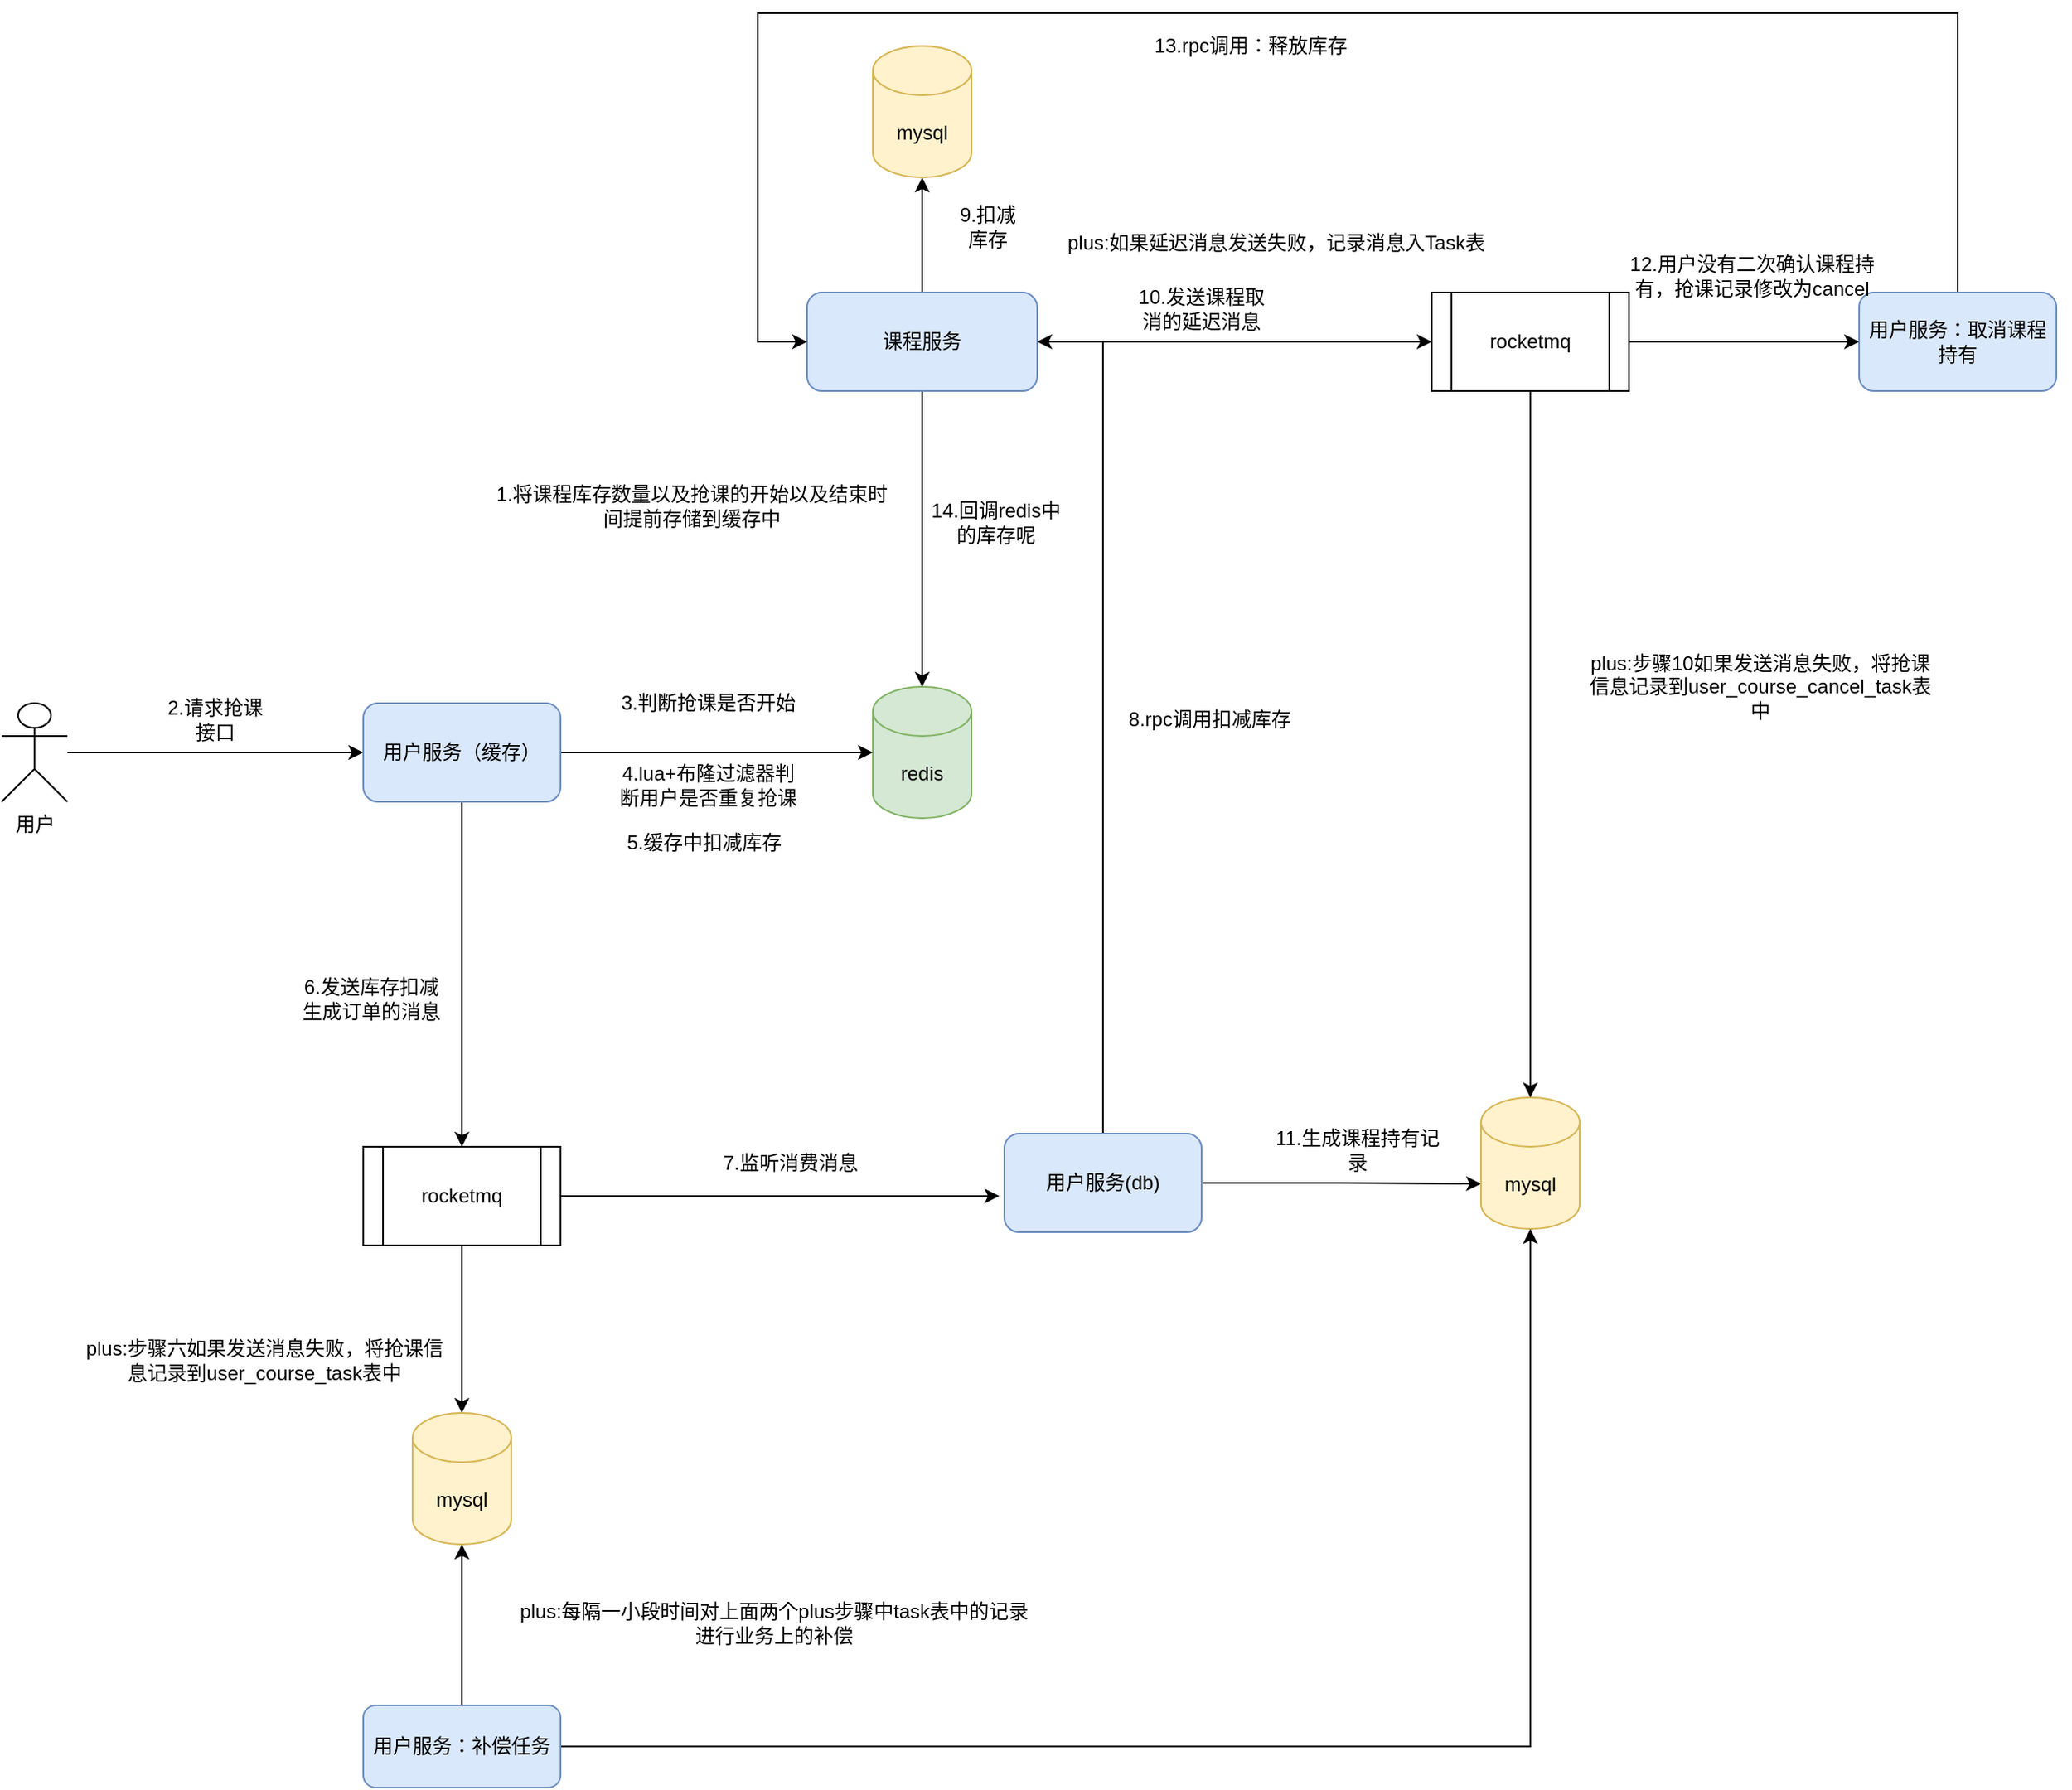 <mxfile version="14.6.13" type="github">
  <diagram id="kXIEVZA1hbExhX5Ozc5R" name="Page-1">
    <mxGraphModel dx="1422" dy="794" grid="1" gridSize="10" guides="1" tooltips="1" connect="1" arrows="1" fold="1" page="1" pageScale="1" pageWidth="1169" pageHeight="1654" math="0" shadow="0">
      <root>
        <mxCell id="0" />
        <mxCell id="1" parent="0" />
        <mxCell id="2bao1KNZBaHZsBBibMB4-11" style="edgeStyle=orthogonalEdgeStyle;rounded=0;orthogonalLoop=1;jettySize=auto;html=1;" parent="1" source="Q6ypxZt8FOQjwD9Kqvpz-1" target="2bao1KNZBaHZsBBibMB4-10" edge="1">
          <mxGeometry relative="1" as="geometry" />
        </mxCell>
        <mxCell id="Q6ypxZt8FOQjwD9Kqvpz-1" value="用户" style="shape=umlActor;verticalLabelPosition=bottom;verticalAlign=top;html=1;outlineConnect=0;" parent="1" vertex="1">
          <mxGeometry x="150" y="570" width="40" height="60" as="geometry" />
        </mxCell>
        <mxCell id="Q6ypxZt8FOQjwD9Kqvpz-2" value="redis" style="shape=cylinder3;whiteSpace=wrap;html=1;boundedLbl=1;backgroundOutline=1;size=15;fillColor=#d5e8d4;strokeColor=#82b366;" parent="1" vertex="1">
          <mxGeometry x="680" y="560" width="60" height="80" as="geometry" />
        </mxCell>
        <mxCell id="2bao1KNZBaHZsBBibMB4-15" style="edgeStyle=orthogonalEdgeStyle;rounded=0;orthogonalLoop=1;jettySize=auto;html=1;entryX=0.5;entryY=0;entryDx=0;entryDy=0;entryPerimeter=0;" parent="1" source="2bao1KNZBaHZsBBibMB4-2" target="Q6ypxZt8FOQjwD9Kqvpz-2" edge="1">
          <mxGeometry relative="1" as="geometry" />
        </mxCell>
        <mxCell id="2bao1KNZBaHZsBBibMB4-35" style="edgeStyle=orthogonalEdgeStyle;rounded=0;orthogonalLoop=1;jettySize=auto;html=1;" parent="1" source="2bao1KNZBaHZsBBibMB4-2" target="2bao1KNZBaHZsBBibMB4-34" edge="1">
          <mxGeometry relative="1" as="geometry" />
        </mxCell>
        <mxCell id="ttUImaUG-qOcMs-I1aNu-3" style="edgeStyle=orthogonalEdgeStyle;rounded=0;orthogonalLoop=1;jettySize=auto;html=1;entryX=0;entryY=0.5;entryDx=0;entryDy=0;" parent="1" source="2bao1KNZBaHZsBBibMB4-2" target="ttUImaUG-qOcMs-I1aNu-2" edge="1">
          <mxGeometry relative="1" as="geometry" />
        </mxCell>
        <mxCell id="2bao1KNZBaHZsBBibMB4-2" value="课程服务" style="rounded=1;whiteSpace=wrap;html=1;fillColor=#dae8fc;strokeColor=#6c8ebf;" parent="1" vertex="1">
          <mxGeometry x="640" y="320" width="140" height="60" as="geometry" />
        </mxCell>
        <mxCell id="2bao1KNZBaHZsBBibMB4-9" value="1.将课程库存数量以及抢课的开始以及结束时间提前存储到缓存中" style="text;html=1;strokeColor=none;fillColor=none;align=center;verticalAlign=middle;whiteSpace=wrap;rounded=0;" parent="1" vertex="1">
          <mxGeometry x="450" y="420" width="240" height="60" as="geometry" />
        </mxCell>
        <mxCell id="2bao1KNZBaHZsBBibMB4-13" style="edgeStyle=orthogonalEdgeStyle;rounded=0;orthogonalLoop=1;jettySize=auto;html=1;" parent="1" source="2bao1KNZBaHZsBBibMB4-10" target="Q6ypxZt8FOQjwD9Kqvpz-2" edge="1">
          <mxGeometry relative="1" as="geometry" />
        </mxCell>
        <mxCell id="2bao1KNZBaHZsBBibMB4-20" style="edgeStyle=orthogonalEdgeStyle;rounded=0;orthogonalLoop=1;jettySize=auto;html=1;entryX=0.5;entryY=0;entryDx=0;entryDy=0;" parent="1" source="2bao1KNZBaHZsBBibMB4-10" target="2bao1KNZBaHZsBBibMB4-19" edge="1">
          <mxGeometry relative="1" as="geometry" />
        </mxCell>
        <mxCell id="2bao1KNZBaHZsBBibMB4-10" value="用户服务（缓存）" style="rounded=1;whiteSpace=wrap;html=1;fillColor=#dae8fc;strokeColor=#6c8ebf;" parent="1" vertex="1">
          <mxGeometry x="370" y="570" width="120" height="60" as="geometry" />
        </mxCell>
        <mxCell id="2bao1KNZBaHZsBBibMB4-12" value="2.请求抢课接口" style="text;html=1;strokeColor=none;fillColor=none;align=center;verticalAlign=middle;whiteSpace=wrap;rounded=0;" parent="1" vertex="1">
          <mxGeometry x="250" y="570" width="60" height="20" as="geometry" />
        </mxCell>
        <mxCell id="2bao1KNZBaHZsBBibMB4-14" value="3.判断抢课是否开始" style="text;html=1;strokeColor=none;fillColor=none;align=center;verticalAlign=middle;whiteSpace=wrap;rounded=0;" parent="1" vertex="1">
          <mxGeometry x="520" y="560" width="120" height="20" as="geometry" />
        </mxCell>
        <mxCell id="2bao1KNZBaHZsBBibMB4-17" value="4.lua+布隆过滤器判断用户是否重复抢课" style="text;html=1;strokeColor=none;fillColor=none;align=center;verticalAlign=middle;whiteSpace=wrap;rounded=0;" parent="1" vertex="1">
          <mxGeometry x="525" y="610" width="110" height="20" as="geometry" />
        </mxCell>
        <mxCell id="2bao1KNZBaHZsBBibMB4-18" value="5.缓存中扣减库存" style="text;html=1;strokeColor=none;fillColor=none;align=center;verticalAlign=middle;whiteSpace=wrap;rounded=0;" parent="1" vertex="1">
          <mxGeometry x="525" y="640" width="105" height="30" as="geometry" />
        </mxCell>
        <mxCell id="2bao1KNZBaHZsBBibMB4-26" style="edgeStyle=orthogonalEdgeStyle;rounded=0;orthogonalLoop=1;jettySize=auto;html=1;entryX=-0.025;entryY=0.633;entryDx=0;entryDy=0;entryPerimeter=0;" parent="1" source="2bao1KNZBaHZsBBibMB4-19" target="2bao1KNZBaHZsBBibMB4-24" edge="1">
          <mxGeometry relative="1" as="geometry" />
        </mxCell>
        <mxCell id="2bao1KNZBaHZsBBibMB4-40" style="edgeStyle=orthogonalEdgeStyle;rounded=0;orthogonalLoop=1;jettySize=auto;html=1;exitX=0.5;exitY=1;exitDx=0;exitDy=0;" parent="1" source="2bao1KNZBaHZsBBibMB4-19" target="2bao1KNZBaHZsBBibMB4-39" edge="1">
          <mxGeometry relative="1" as="geometry" />
        </mxCell>
        <mxCell id="2bao1KNZBaHZsBBibMB4-19" value="rocketmq" style="shape=process;whiteSpace=wrap;html=1;backgroundOutline=1;" parent="1" vertex="1">
          <mxGeometry x="370" y="840" width="120" height="60" as="geometry" />
        </mxCell>
        <mxCell id="2bao1KNZBaHZsBBibMB4-21" value="6.发送库存扣减生成订单的消息" style="text;html=1;strokeColor=none;fillColor=none;align=center;verticalAlign=middle;whiteSpace=wrap;rounded=0;" parent="1" vertex="1">
          <mxGeometry x="330" y="740" width="90" height="20" as="geometry" />
        </mxCell>
        <mxCell id="2bao1KNZBaHZsBBibMB4-23" value="7.监听消费消息" style="text;html=1;strokeColor=none;fillColor=none;align=center;verticalAlign=middle;whiteSpace=wrap;rounded=0;" parent="1" vertex="1">
          <mxGeometry x="580" y="840" width="100" height="20" as="geometry" />
        </mxCell>
        <mxCell id="2bao1KNZBaHZsBBibMB4-28" style="edgeStyle=orthogonalEdgeStyle;rounded=0;orthogonalLoop=1;jettySize=auto;html=1;entryX=1;entryY=0.5;entryDx=0;entryDy=0;" parent="1" source="2bao1KNZBaHZsBBibMB4-24" target="2bao1KNZBaHZsBBibMB4-2" edge="1">
          <mxGeometry relative="1" as="geometry" />
        </mxCell>
        <mxCell id="2bao1KNZBaHZsBBibMB4-31" style="edgeStyle=orthogonalEdgeStyle;rounded=0;orthogonalLoop=1;jettySize=auto;html=1;entryX=0;entryY=0;entryDx=0;entryDy=52.5;entryPerimeter=0;" parent="1" source="2bao1KNZBaHZsBBibMB4-24" target="2bao1KNZBaHZsBBibMB4-30" edge="1">
          <mxGeometry relative="1" as="geometry" />
        </mxCell>
        <mxCell id="2bao1KNZBaHZsBBibMB4-24" value="用户服务(db)" style="rounded=1;whiteSpace=wrap;html=1;fillColor=#dae8fc;strokeColor=#6c8ebf;" parent="1" vertex="1">
          <mxGeometry x="760" y="832" width="120" height="60" as="geometry" />
        </mxCell>
        <mxCell id="2bao1KNZBaHZsBBibMB4-29" value="8.rpc调用扣减库存" style="text;html=1;strokeColor=none;fillColor=none;align=center;verticalAlign=middle;whiteSpace=wrap;rounded=0;" parent="1" vertex="1">
          <mxGeometry x="830" y="570" width="110" height="20" as="geometry" />
        </mxCell>
        <mxCell id="2bao1KNZBaHZsBBibMB4-30" value="mysql" style="shape=cylinder3;whiteSpace=wrap;html=1;boundedLbl=1;backgroundOutline=1;size=15;fillColor=#fff2cc;strokeColor=#d6b656;" parent="1" vertex="1">
          <mxGeometry x="1050" y="810" width="60" height="80" as="geometry" />
        </mxCell>
        <mxCell id="2bao1KNZBaHZsBBibMB4-32" value="11.生成课程持有记录" style="text;html=1;strokeColor=none;fillColor=none;align=center;verticalAlign=middle;whiteSpace=wrap;rounded=0;" parent="1" vertex="1">
          <mxGeometry x="920" y="832" width="110" height="20" as="geometry" />
        </mxCell>
        <mxCell id="2bao1KNZBaHZsBBibMB4-34" value="mysql" style="shape=cylinder3;whiteSpace=wrap;html=1;boundedLbl=1;backgroundOutline=1;size=15;fillColor=#fff2cc;strokeColor=#d6b656;" parent="1" vertex="1">
          <mxGeometry x="680" y="170" width="60" height="80" as="geometry" />
        </mxCell>
        <mxCell id="2bao1KNZBaHZsBBibMB4-36" value="9.扣减库存" style="text;html=1;strokeColor=none;fillColor=none;align=center;verticalAlign=middle;whiteSpace=wrap;rounded=0;" parent="1" vertex="1">
          <mxGeometry x="730" y="270" width="40" height="20" as="geometry" />
        </mxCell>
        <mxCell id="2bao1KNZBaHZsBBibMB4-39" value="mysql" style="shape=cylinder3;whiteSpace=wrap;html=1;boundedLbl=1;backgroundOutline=1;size=15;fillColor=#fff2cc;strokeColor=#d6b656;" parent="1" vertex="1">
          <mxGeometry x="400" y="1002" width="60" height="80" as="geometry" />
        </mxCell>
        <mxCell id="2bao1KNZBaHZsBBibMB4-41" value="plus:步骤六如果发送消息失败，将抢课信息记录到user_course_task表中" style="text;html=1;strokeColor=none;fillColor=none;align=center;verticalAlign=middle;whiteSpace=wrap;rounded=0;" parent="1" vertex="1">
          <mxGeometry x="200" y="960" width="220" height="20" as="geometry" />
        </mxCell>
        <mxCell id="2bao1KNZBaHZsBBibMB4-48" style="edgeStyle=orthogonalEdgeStyle;rounded=0;orthogonalLoop=1;jettySize=auto;html=1;exitX=1;exitY=0.5;exitDx=0;exitDy=0;" parent="1" source="2bao1KNZBaHZsBBibMB4-45" edge="1">
          <mxGeometry relative="1" as="geometry">
            <mxPoint x="640" y="350" as="targetPoint" />
            <Array as="points">
              <mxPoint x="1340" y="350" />
              <mxPoint x="1340" y="150" />
              <mxPoint x="610" y="150" />
              <mxPoint x="610" y="350" />
            </Array>
          </mxGeometry>
        </mxCell>
        <mxCell id="2bao1KNZBaHZsBBibMB4-45" value="用户服务：取消课程持有" style="rounded=1;whiteSpace=wrap;html=1;fillColor=#dae8fc;strokeColor=#6c8ebf;" parent="1" vertex="1">
          <mxGeometry x="1280" y="320" width="120" height="60" as="geometry" />
        </mxCell>
        <mxCell id="2bao1KNZBaHZsBBibMB4-49" value="13.rpc调用：释放库存" style="text;html=1;strokeColor=none;fillColor=none;align=center;verticalAlign=middle;whiteSpace=wrap;rounded=0;" parent="1" vertex="1">
          <mxGeometry x="840" y="160" width="140" height="20" as="geometry" />
        </mxCell>
        <mxCell id="2bao1KNZBaHZsBBibMB4-51" value="plus:步骤10如果发送消息失败，将抢课信息记录到user_course_cancel_task表中" style="text;html=1;strokeColor=none;fillColor=none;align=center;verticalAlign=middle;whiteSpace=wrap;rounded=0;" parent="1" vertex="1">
          <mxGeometry x="1110" y="550" width="220" height="20" as="geometry" />
        </mxCell>
        <mxCell id="2bao1KNZBaHZsBBibMB4-54" style="edgeStyle=orthogonalEdgeStyle;rounded=0;orthogonalLoop=1;jettySize=auto;html=1;" parent="1" source="2bao1KNZBaHZsBBibMB4-52" target="2bao1KNZBaHZsBBibMB4-39" edge="1">
          <mxGeometry relative="1" as="geometry" />
        </mxCell>
        <mxCell id="ttUImaUG-qOcMs-I1aNu-8" style="edgeStyle=orthogonalEdgeStyle;rounded=0;orthogonalLoop=1;jettySize=auto;html=1;entryX=0.5;entryY=1;entryDx=0;entryDy=0;entryPerimeter=0;" parent="1" source="2bao1KNZBaHZsBBibMB4-52" target="2bao1KNZBaHZsBBibMB4-30" edge="1">
          <mxGeometry relative="1" as="geometry" />
        </mxCell>
        <mxCell id="2bao1KNZBaHZsBBibMB4-52" value="用户服务：补偿任务" style="rounded=1;whiteSpace=wrap;html=1;fillColor=#dae8fc;strokeColor=#6c8ebf;" parent="1" vertex="1">
          <mxGeometry x="370" y="1180" width="120" height="50" as="geometry" />
        </mxCell>
        <mxCell id="2bao1KNZBaHZsBBibMB4-55" value="plus:每隔一小段时间对上面两个plus步骤中task表中的记录进行业务上的补偿" style="text;html=1;strokeColor=none;fillColor=none;align=center;verticalAlign=middle;whiteSpace=wrap;rounded=0;" parent="1" vertex="1">
          <mxGeometry x="460" y="1120" width="320" height="20" as="geometry" />
        </mxCell>
        <mxCell id="ttUImaUG-qOcMs-I1aNu-1" value="14.回调redis中的库存呢" style="text;html=1;strokeColor=none;fillColor=none;align=center;verticalAlign=middle;whiteSpace=wrap;rounded=0;" parent="1" vertex="1">
          <mxGeometry x="710" y="450" width="90" height="20" as="geometry" />
        </mxCell>
        <mxCell id="ttUImaUG-qOcMs-I1aNu-5" style="edgeStyle=orthogonalEdgeStyle;rounded=0;orthogonalLoop=1;jettySize=auto;html=1;entryX=0;entryY=0.5;entryDx=0;entryDy=0;" parent="1" source="ttUImaUG-qOcMs-I1aNu-2" target="2bao1KNZBaHZsBBibMB4-45" edge="1">
          <mxGeometry relative="1" as="geometry" />
        </mxCell>
        <mxCell id="ttUImaUG-qOcMs-I1aNu-7" style="edgeStyle=orthogonalEdgeStyle;rounded=0;orthogonalLoop=1;jettySize=auto;html=1;entryX=0.5;entryY=0;entryDx=0;entryDy=0;entryPerimeter=0;" parent="1" source="ttUImaUG-qOcMs-I1aNu-2" target="2bao1KNZBaHZsBBibMB4-30" edge="1">
          <mxGeometry relative="1" as="geometry" />
        </mxCell>
        <mxCell id="ttUImaUG-qOcMs-I1aNu-2" value="rocketmq" style="shape=process;whiteSpace=wrap;html=1;backgroundOutline=1;" parent="1" vertex="1">
          <mxGeometry x="1020" y="320" width="120" height="60" as="geometry" />
        </mxCell>
        <mxCell id="ttUImaUG-qOcMs-I1aNu-4" value="10.发送课程取消的延迟消息" style="text;html=1;strokeColor=none;fillColor=none;align=center;verticalAlign=middle;whiteSpace=wrap;rounded=0;" parent="1" vertex="1">
          <mxGeometry x="840" y="320" width="80" height="20" as="geometry" />
        </mxCell>
        <mxCell id="ttUImaUG-qOcMs-I1aNu-6" value="12.用户没有二次确认课程持有，抢课记录修改为cancel" style="text;html=1;strokeColor=none;fillColor=none;align=center;verticalAlign=middle;whiteSpace=wrap;rounded=0;" parent="1" vertex="1">
          <mxGeometry x="1130" y="300" width="170" height="20" as="geometry" />
        </mxCell>
        <mxCell id="9_T1L78KF-r1xgBQM1S1-1" value="plus:如果延迟消息发送失败，记录消息入Task表" style="text;html=1;align=center;verticalAlign=middle;resizable=0;points=[];autosize=1;strokeColor=none;" vertex="1" parent="1">
          <mxGeometry x="790" y="280" width="270" height="20" as="geometry" />
        </mxCell>
      </root>
    </mxGraphModel>
  </diagram>
</mxfile>
